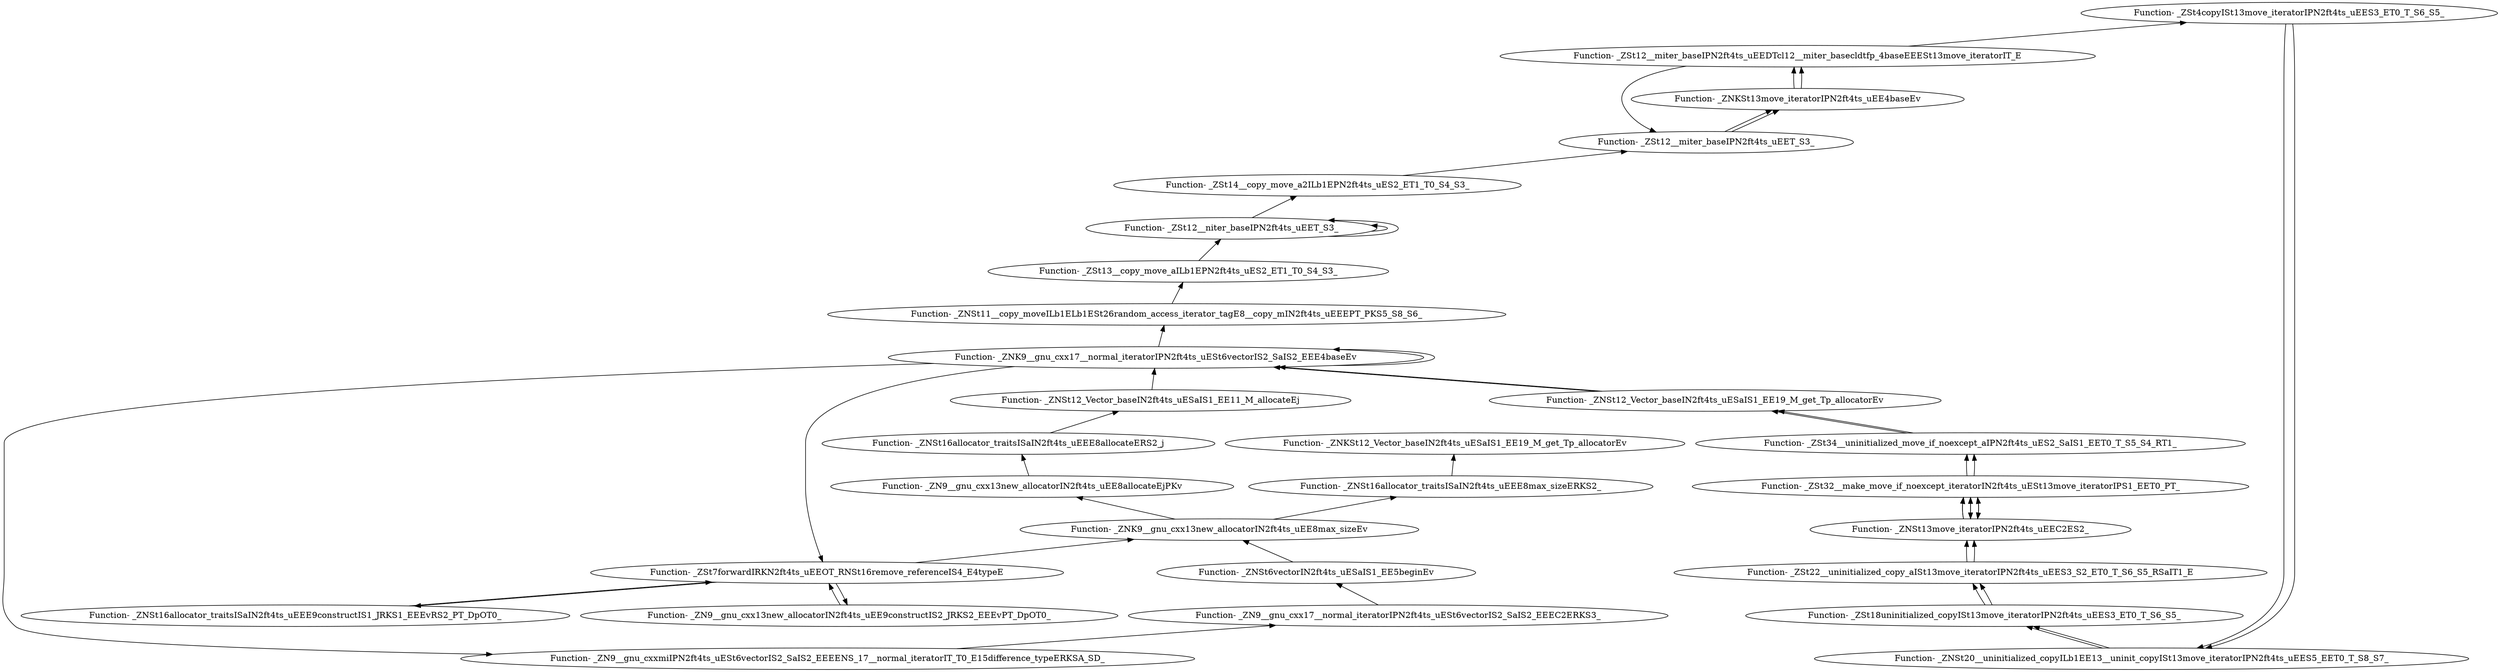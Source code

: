 digraph {
	"Function- _ZSt4copyISt13move_iteratorIPN2ft4ts_uEES3_ET0_T_S6_S5_"
	"Function- _ZNSt20__uninitialized_copyILb1EE13__uninit_copyISt13move_iteratorIPN2ft4ts_uEES5_EET0_T_S8_S7_"
	"Function- _ZNSt20__uninitialized_copyILb1EE13__uninit_copyISt13move_iteratorIPN2ft4ts_uEES5_EET0_T_S8_S7_" -> "Function- _ZSt4copyISt13move_iteratorIPN2ft4ts_uEES3_ET0_T_S6_S5_" [dir=back]
	"Function- _ZSt18uninitialized_copyISt13move_iteratorIPN2ft4ts_uEES3_ET0_T_S6_S5_"
	"Function- _ZSt18uninitialized_copyISt13move_iteratorIPN2ft4ts_uEES3_ET0_T_S6_S5_" -> "Function- _ZNSt20__uninitialized_copyILb1EE13__uninit_copyISt13move_iteratorIPN2ft4ts_uEES5_EET0_T_S8_S7_" [dir=back]
	"Function- _ZSt22__uninitialized_copy_aISt13move_iteratorIPN2ft4ts_uEES3_S2_ET0_T_S6_S5_RSaIT1_E"
	"Function- _ZSt22__uninitialized_copy_aISt13move_iteratorIPN2ft4ts_uEES3_S2_ET0_T_S6_S5_RSaIT1_E" -> "Function- _ZSt18uninitialized_copyISt13move_iteratorIPN2ft4ts_uEES3_ET0_T_S6_S5_" [dir=back]
	"Function- _ZNSt13move_iteratorIPN2ft4ts_uEEC2ES2_"
	"Function- _ZNSt13move_iteratorIPN2ft4ts_uEEC2ES2_" -> "Function- _ZSt22__uninitialized_copy_aISt13move_iteratorIPN2ft4ts_uEES3_S2_ET0_T_S6_S5_RSaIT1_E" [dir=back]
	"Function- _ZSt32__make_move_if_noexcept_iteratorIN2ft4ts_uESt13move_iteratorIPS1_EET0_PT_"
	"Function- _ZSt32__make_move_if_noexcept_iteratorIN2ft4ts_uESt13move_iteratorIPS1_EET0_PT_" -> "Function- _ZNSt13move_iteratorIPN2ft4ts_uEEC2ES2_" [dir=back]
	"Function- _ZNSt13move_iteratorIPN2ft4ts_uEEC2ES2_"
	"Function- _ZNSt13move_iteratorIPN2ft4ts_uEEC2ES2_" -> "Function- _ZSt32__make_move_if_noexcept_iteratorIN2ft4ts_uESt13move_iteratorIPS1_EET0_PT_" [dir=back]
	"Function- _ZSt32__make_move_if_noexcept_iteratorIN2ft4ts_uESt13move_iteratorIPS1_EET0_PT_"
	"Function- _ZSt32__make_move_if_noexcept_iteratorIN2ft4ts_uESt13move_iteratorIPS1_EET0_PT_" -> "Function- _ZNSt13move_iteratorIPN2ft4ts_uEEC2ES2_" [dir=back]
	"Function- _ZSt34__uninitialized_move_if_noexcept_aIPN2ft4ts_uES2_SaIS1_EET0_T_S5_S4_RT1_"
	"Function- _ZSt34__uninitialized_move_if_noexcept_aIPN2ft4ts_uES2_SaIS1_EET0_T_S5_S4_RT1_" -> "Function- _ZSt32__make_move_if_noexcept_iteratorIN2ft4ts_uESt13move_iteratorIPS1_EET0_PT_" [dir=back]
	"Function- _ZNSt12_Vector_baseIN2ft4ts_uESaIS1_EE19_M_get_Tp_allocatorEv"
	"Function- _ZNSt12_Vector_baseIN2ft4ts_uESaIS1_EE19_M_get_Tp_allocatorEv" -> "Function- _ZSt34__uninitialized_move_if_noexcept_aIPN2ft4ts_uES2_SaIS1_EET0_T_S5_S4_RT1_" [dir=back]
	"Function- _ZNK9__gnu_cxx17__normal_iteratorIPN2ft4ts_uESt6vectorIS2_SaIS2_EEE4baseEv"
	"Function- _ZNK9__gnu_cxx17__normal_iteratorIPN2ft4ts_uESt6vectorIS2_SaIS2_EEE4baseEv" -> "Function- _ZNSt12_Vector_baseIN2ft4ts_uESaIS1_EE19_M_get_Tp_allocatorEv" [dir=back]
	"Function- _ZNSt11__copy_moveILb1ELb1ESt26random_access_iterator_tagE8__copy_mIN2ft4ts_uEEEPT_PKS5_S8_S6_"
	"Function- _ZNSt11__copy_moveILb1ELb1ESt26random_access_iterator_tagE8__copy_mIN2ft4ts_uEEEPT_PKS5_S8_S6_" -> "Function- _ZNK9__gnu_cxx17__normal_iteratorIPN2ft4ts_uESt6vectorIS2_SaIS2_EEE4baseEv" [dir=back]
	"Function- _ZSt13__copy_move_aILb1EPN2ft4ts_uES2_ET1_T0_S4_S3_"
	"Function- _ZSt13__copy_move_aILb1EPN2ft4ts_uES2_ET1_T0_S4_S3_" -> "Function- _ZNSt11__copy_moveILb1ELb1ESt26random_access_iterator_tagE8__copy_mIN2ft4ts_uEEEPT_PKS5_S8_S6_" [dir=back]
	"Function- _ZSt12__niter_baseIPN2ft4ts_uEET_S3_"
	"Function- _ZSt12__niter_baseIPN2ft4ts_uEET_S3_" -> "Function- _ZSt13__copy_move_aILb1EPN2ft4ts_uES2_ET1_T0_S4_S3_" [dir=back]
	"Function- _ZSt12__niter_baseIPN2ft4ts_uEET_S3_"
	"Function- _ZSt12__niter_baseIPN2ft4ts_uEET_S3_" -> "Function- _ZSt12__niter_baseIPN2ft4ts_uEET_S3_" [dir=back]
	"Function- _ZSt12__niter_baseIPN2ft4ts_uEET_S3_"
	"Function- _ZSt12__niter_baseIPN2ft4ts_uEET_S3_" -> "Function- _ZSt12__niter_baseIPN2ft4ts_uEET_S3_" [dir=back]
	"Function- _ZSt14__copy_move_a2ILb1EPN2ft4ts_uES2_ET1_T0_S4_S3_"
	"Function- _ZSt14__copy_move_a2ILb1EPN2ft4ts_uES2_ET1_T0_S4_S3_" -> "Function- _ZSt12__niter_baseIPN2ft4ts_uEET_S3_" [dir=back]
	"Function- _ZSt12__miter_baseIPN2ft4ts_uEET_S3_"
	"Function- _ZSt12__miter_baseIPN2ft4ts_uEET_S3_" -> "Function- _ZSt14__copy_move_a2ILb1EPN2ft4ts_uES2_ET1_T0_S4_S3_" [dir=back]
	"Function- _ZNKSt13move_iteratorIPN2ft4ts_uEE4baseEv"
	"Function- _ZNKSt13move_iteratorIPN2ft4ts_uEE4baseEv" -> "Function- _ZSt12__miter_baseIPN2ft4ts_uEET_S3_" [dir=back]
	"Function- _ZSt12__miter_baseIPN2ft4ts_uEEDTcl12__miter_basecldtfp_4baseEEESt13move_iteratorIT_E"
	"Function- _ZSt12__miter_baseIPN2ft4ts_uEEDTcl12__miter_basecldtfp_4baseEEESt13move_iteratorIT_E" -> "Function- _ZNKSt13move_iteratorIPN2ft4ts_uEE4baseEv" [dir=back]
	"Function- _ZSt12__miter_baseIPN2ft4ts_uEET_S3_"
	"Function- _ZSt12__miter_baseIPN2ft4ts_uEET_S3_" -> "Function- _ZSt12__miter_baseIPN2ft4ts_uEEDTcl12__miter_basecldtfp_4baseEEESt13move_iteratorIT_E" [dir=back]
	"Function- _ZNKSt13move_iteratorIPN2ft4ts_uEE4baseEv"
	"Function- _ZNKSt13move_iteratorIPN2ft4ts_uEE4baseEv" -> "Function- _ZSt12__miter_baseIPN2ft4ts_uEET_S3_" [dir=back]
	"Function- _ZSt12__miter_baseIPN2ft4ts_uEEDTcl12__miter_basecldtfp_4baseEEESt13move_iteratorIT_E"
	"Function- _ZSt12__miter_baseIPN2ft4ts_uEEDTcl12__miter_basecldtfp_4baseEEESt13move_iteratorIT_E" -> "Function- _ZNKSt13move_iteratorIPN2ft4ts_uEE4baseEv" [dir=back]
	"Function- _ZSt4copyISt13move_iteratorIPN2ft4ts_uEES3_ET0_T_S6_S5_"
	"Function- _ZSt4copyISt13move_iteratorIPN2ft4ts_uEES3_ET0_T_S6_S5_" -> "Function- _ZSt12__miter_baseIPN2ft4ts_uEEDTcl12__miter_basecldtfp_4baseEEESt13move_iteratorIT_E" [dir=back]
	"Function- _ZNSt20__uninitialized_copyILb1EE13__uninit_copyISt13move_iteratorIPN2ft4ts_uEES5_EET0_T_S8_S7_"
	"Function- _ZNSt20__uninitialized_copyILb1EE13__uninit_copyISt13move_iteratorIPN2ft4ts_uEES5_EET0_T_S8_S7_" -> "Function- _ZSt4copyISt13move_iteratorIPN2ft4ts_uEES3_ET0_T_S6_S5_" [dir=back]
	"Function- _ZSt18uninitialized_copyISt13move_iteratorIPN2ft4ts_uEES3_ET0_T_S6_S5_"
	"Function- _ZSt18uninitialized_copyISt13move_iteratorIPN2ft4ts_uEES3_ET0_T_S6_S5_" -> "Function- _ZNSt20__uninitialized_copyILb1EE13__uninit_copyISt13move_iteratorIPN2ft4ts_uEES5_EET0_T_S8_S7_" [dir=back]
	"Function- _ZSt22__uninitialized_copy_aISt13move_iteratorIPN2ft4ts_uEES3_S2_ET0_T_S6_S5_RSaIT1_E"
	"Function- _ZSt22__uninitialized_copy_aISt13move_iteratorIPN2ft4ts_uEES3_S2_ET0_T_S6_S5_RSaIT1_E" -> "Function- _ZSt18uninitialized_copyISt13move_iteratorIPN2ft4ts_uEES3_ET0_T_S6_S5_" [dir=back]
	"Function- _ZNSt13move_iteratorIPN2ft4ts_uEEC2ES2_"
	"Function- _ZNSt13move_iteratorIPN2ft4ts_uEEC2ES2_" -> "Function- _ZSt22__uninitialized_copy_aISt13move_iteratorIPN2ft4ts_uEES3_S2_ET0_T_S6_S5_RSaIT1_E" [dir=back]
	"Function- _ZSt32__make_move_if_noexcept_iteratorIN2ft4ts_uESt13move_iteratorIPS1_EET0_PT_"
	"Function- _ZSt32__make_move_if_noexcept_iteratorIN2ft4ts_uESt13move_iteratorIPS1_EET0_PT_" -> "Function- _ZNSt13move_iteratorIPN2ft4ts_uEEC2ES2_" [dir=back]
	"Function- _ZNSt13move_iteratorIPN2ft4ts_uEEC2ES2_"
	"Function- _ZNSt13move_iteratorIPN2ft4ts_uEEC2ES2_" -> "Function- _ZSt32__make_move_if_noexcept_iteratorIN2ft4ts_uESt13move_iteratorIPS1_EET0_PT_" [dir=back]
	"Function- _ZSt32__make_move_if_noexcept_iteratorIN2ft4ts_uESt13move_iteratorIPS1_EET0_PT_"
	"Function- _ZSt32__make_move_if_noexcept_iteratorIN2ft4ts_uESt13move_iteratorIPS1_EET0_PT_" -> "Function- _ZNSt13move_iteratorIPN2ft4ts_uEEC2ES2_" [dir=back]
	"Function- _ZSt34__uninitialized_move_if_noexcept_aIPN2ft4ts_uES2_SaIS1_EET0_T_S5_S4_RT1_"
	"Function- _ZSt34__uninitialized_move_if_noexcept_aIPN2ft4ts_uES2_SaIS1_EET0_T_S5_S4_RT1_" -> "Function- _ZSt32__make_move_if_noexcept_iteratorIN2ft4ts_uESt13move_iteratorIPS1_EET0_PT_" [dir=back]
	"Function- _ZNSt12_Vector_baseIN2ft4ts_uESaIS1_EE19_M_get_Tp_allocatorEv"
	"Function- _ZNSt12_Vector_baseIN2ft4ts_uESaIS1_EE19_M_get_Tp_allocatorEv" -> "Function- _ZSt34__uninitialized_move_if_noexcept_aIPN2ft4ts_uES2_SaIS1_EET0_T_S5_S4_RT1_" [dir=back]
	"Function- _ZNK9__gnu_cxx17__normal_iteratorIPN2ft4ts_uESt6vectorIS2_SaIS2_EEE4baseEv"
	"Function- _ZNK9__gnu_cxx17__normal_iteratorIPN2ft4ts_uESt6vectorIS2_SaIS2_EEE4baseEv" -> "Function- _ZNSt12_Vector_baseIN2ft4ts_uESaIS1_EE19_M_get_Tp_allocatorEv" [dir=back]
	"Function- _ZSt7forwardIRKN2ft4ts_uEEOT_RNSt16remove_referenceIS4_E4typeE"
	"Function- _ZSt7forwardIRKN2ft4ts_uEEOT_RNSt16remove_referenceIS4_E4typeE" -> "Function- _ZNK9__gnu_cxx17__normal_iteratorIPN2ft4ts_uESt6vectorIS2_SaIS2_EEE4baseEv" [dir=back]
	"Function- _ZN9__gnu_cxx13new_allocatorIN2ft4ts_uEE9constructIS2_JRKS2_EEEvPT_DpOT0_"
	"Function- _ZN9__gnu_cxx13new_allocatorIN2ft4ts_uEE9constructIS2_JRKS2_EEEvPT_DpOT0_" -> "Function- _ZSt7forwardIRKN2ft4ts_uEEOT_RNSt16remove_referenceIS4_E4typeE" [dir=back]
	"Function- _ZSt7forwardIRKN2ft4ts_uEEOT_RNSt16remove_referenceIS4_E4typeE"
	"Function- _ZSt7forwardIRKN2ft4ts_uEEOT_RNSt16remove_referenceIS4_E4typeE" -> "Function- _ZN9__gnu_cxx13new_allocatorIN2ft4ts_uEE9constructIS2_JRKS2_EEEvPT_DpOT0_" [dir=back]
	"Function- _ZNSt16allocator_traitsISaIN2ft4ts_uEEE9constructIS1_JRKS1_EEEvRS2_PT_DpOT0_"
	"Function- _ZNSt16allocator_traitsISaIN2ft4ts_uEEE9constructIS1_JRKS1_EEEvRS2_PT_DpOT0_" -> "Function- _ZSt7forwardIRKN2ft4ts_uEEOT_RNSt16remove_referenceIS4_E4typeE" [dir=back]
	"Function- _ZSt7forwardIRKN2ft4ts_uEEOT_RNSt16remove_referenceIS4_E4typeE"
	"Function- _ZSt7forwardIRKN2ft4ts_uEEOT_RNSt16remove_referenceIS4_E4typeE" -> "Function- _ZNSt16allocator_traitsISaIN2ft4ts_uEEE9constructIS1_JRKS1_EEEvRS2_PT_DpOT0_" [dir=back]
	"Function- _ZNK9__gnu_cxx13new_allocatorIN2ft4ts_uEE8max_sizeEv"
	"Function- _ZNK9__gnu_cxx13new_allocatorIN2ft4ts_uEE8max_sizeEv" -> "Function- _ZSt7forwardIRKN2ft4ts_uEEOT_RNSt16remove_referenceIS4_E4typeE" [dir=back]
	"Function- _ZN9__gnu_cxx13new_allocatorIN2ft4ts_uEE8allocateEjPKv"
	"Function- _ZN9__gnu_cxx13new_allocatorIN2ft4ts_uEE8allocateEjPKv" -> "Function- _ZNK9__gnu_cxx13new_allocatorIN2ft4ts_uEE8max_sizeEv" [dir=back]
	"Function- _ZNSt16allocator_traitsISaIN2ft4ts_uEEE8allocateERS2_j"
	"Function- _ZNSt16allocator_traitsISaIN2ft4ts_uEEE8allocateERS2_j" -> "Function- _ZN9__gnu_cxx13new_allocatorIN2ft4ts_uEE8allocateEjPKv" [dir=back]
	"Function- _ZNSt12_Vector_baseIN2ft4ts_uESaIS1_EE11_M_allocateEj"
	"Function- _ZNSt12_Vector_baseIN2ft4ts_uESaIS1_EE11_M_allocateEj" -> "Function- _ZNSt16allocator_traitsISaIN2ft4ts_uEEE8allocateERS2_j" [dir=back]
	"Function- _ZNK9__gnu_cxx17__normal_iteratorIPN2ft4ts_uESt6vectorIS2_SaIS2_EEE4baseEv"
	"Function- _ZNK9__gnu_cxx17__normal_iteratorIPN2ft4ts_uESt6vectorIS2_SaIS2_EEE4baseEv" -> "Function- _ZNSt12_Vector_baseIN2ft4ts_uESaIS1_EE11_M_allocateEj" [dir=back]
	"Function- _ZNK9__gnu_cxx17__normal_iteratorIPN2ft4ts_uESt6vectorIS2_SaIS2_EEE4baseEv"
	"Function- _ZNK9__gnu_cxx17__normal_iteratorIPN2ft4ts_uESt6vectorIS2_SaIS2_EEE4baseEv" -> "Function- _ZNK9__gnu_cxx17__normal_iteratorIPN2ft4ts_uESt6vectorIS2_SaIS2_EEE4baseEv" [dir=back]
	"Function- _ZN9__gnu_cxxmiIPN2ft4ts_uESt6vectorIS2_SaIS2_EEEENS_17__normal_iteratorIT_T0_E15difference_typeERKSA_SD_"
	"Function- _ZN9__gnu_cxxmiIPN2ft4ts_uESt6vectorIS2_SaIS2_EEEENS_17__normal_iteratorIT_T0_E15difference_typeERKSA_SD_" -> "Function- _ZNK9__gnu_cxx17__normal_iteratorIPN2ft4ts_uESt6vectorIS2_SaIS2_EEE4baseEv" [dir=back]
	"Function- _ZN9__gnu_cxx17__normal_iteratorIPN2ft4ts_uESt6vectorIS2_SaIS2_EEEC2ERKS3_"
	"Function- _ZN9__gnu_cxx17__normal_iteratorIPN2ft4ts_uESt6vectorIS2_SaIS2_EEEC2ERKS3_" -> "Function- _ZN9__gnu_cxxmiIPN2ft4ts_uESt6vectorIS2_SaIS2_EEEENS_17__normal_iteratorIT_T0_E15difference_typeERKSA_SD_" [dir=back]
	"Function- _ZNSt6vectorIN2ft4ts_uESaIS1_EE5beginEv"
	"Function- _ZNSt6vectorIN2ft4ts_uESaIS1_EE5beginEv" -> "Function- _ZN9__gnu_cxx17__normal_iteratorIPN2ft4ts_uESt6vectorIS2_SaIS2_EEEC2ERKS3_" [dir=back]
	"Function- _ZNK9__gnu_cxx13new_allocatorIN2ft4ts_uEE8max_sizeEv"
	"Function- _ZNK9__gnu_cxx13new_allocatorIN2ft4ts_uEE8max_sizeEv" -> "Function- _ZNSt6vectorIN2ft4ts_uESaIS1_EE5beginEv" [dir=back]
	"Function- _ZNSt16allocator_traitsISaIN2ft4ts_uEEE8max_sizeERKS2_"
	"Function- _ZNSt16allocator_traitsISaIN2ft4ts_uEEE8max_sizeERKS2_" -> "Function- _ZNK9__gnu_cxx13new_allocatorIN2ft4ts_uEE8max_sizeEv" [dir=back]
	"Function- _ZNKSt12_Vector_baseIN2ft4ts_uESaIS1_EE19_M_get_Tp_allocatorEv"
	"Function- _ZNKSt12_Vector_baseIN2ft4ts_uESaIS1_EE19_M_get_Tp_allocatorEv" -> "Function- _ZNSt16allocator_traitsISaIN2ft4ts_uEEE8max_sizeERKS2_" [dir=back]
}
